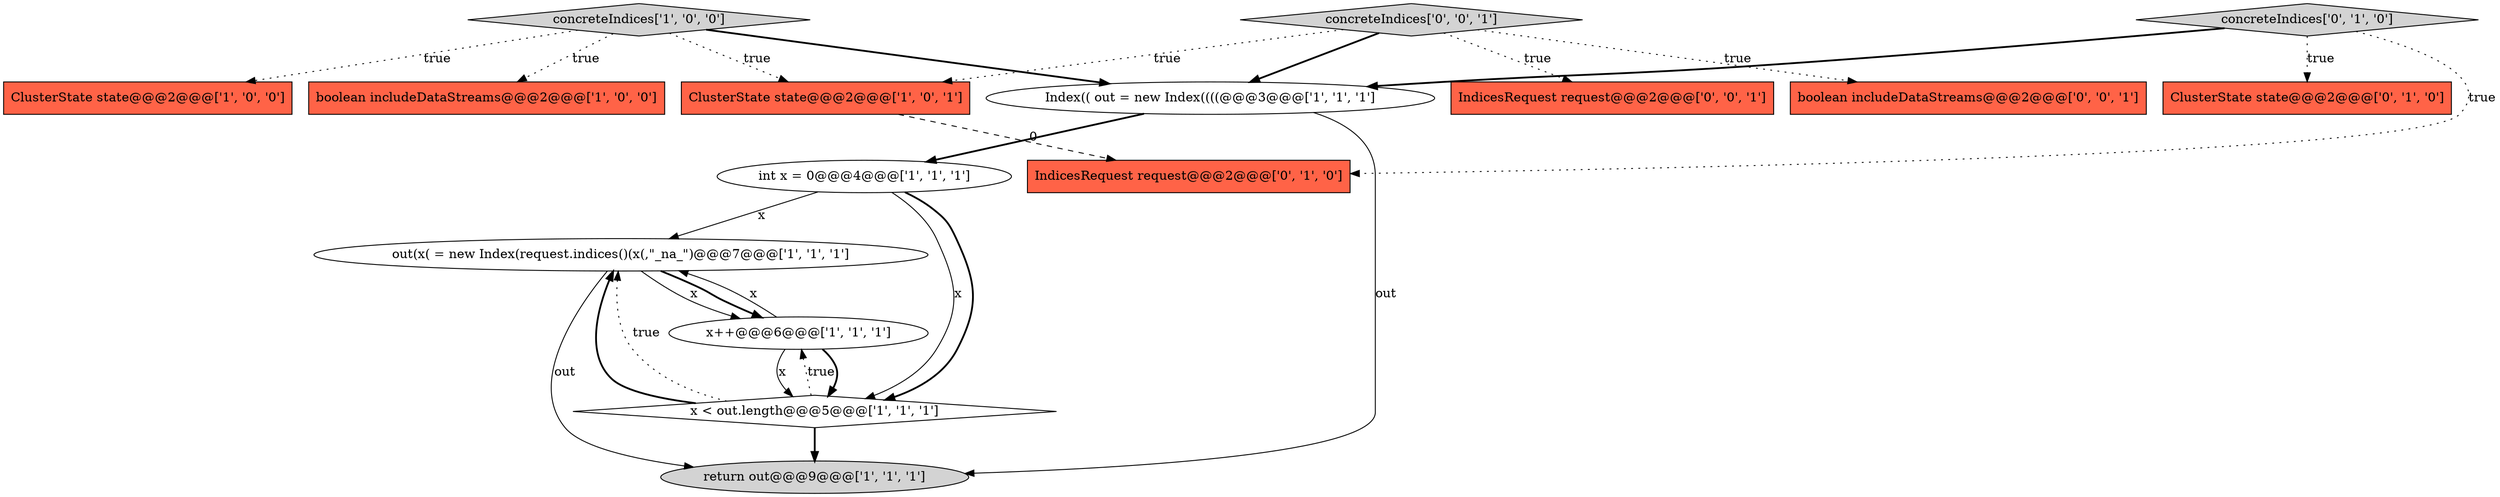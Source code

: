 digraph {
13 [style = filled, label = "IndicesRequest request@@@2@@@['0', '0', '1']", fillcolor = tomato, shape = box image = "AAA0AAABBB3BBB"];
11 [style = filled, label = "IndicesRequest request@@@2@@@['0', '1', '0']", fillcolor = tomato, shape = box image = "AAA1AAABBB2BBB"];
0 [style = filled, label = "ClusterState state@@@2@@@['1', '0', '0']", fillcolor = tomato, shape = box image = "AAA0AAABBB1BBB"];
2 [style = filled, label = "out(x( = new Index(request.indices()(x(,\"_na_\")@@@7@@@['1', '1', '1']", fillcolor = white, shape = ellipse image = "AAA0AAABBB1BBB"];
10 [style = filled, label = "ClusterState state@@@2@@@['0', '1', '0']", fillcolor = tomato, shape = box image = "AAA0AAABBB2BBB"];
3 [style = filled, label = "concreteIndices['1', '0', '0']", fillcolor = lightgray, shape = diamond image = "AAA0AAABBB1BBB"];
12 [style = filled, label = "concreteIndices['0', '1', '0']", fillcolor = lightgray, shape = diamond image = "AAA0AAABBB2BBB"];
7 [style = filled, label = "Index(( out = new Index((((@@@3@@@['1', '1', '1']", fillcolor = white, shape = ellipse image = "AAA0AAABBB1BBB"];
1 [style = filled, label = "boolean includeDataStreams@@@2@@@['1', '0', '0']", fillcolor = tomato, shape = box image = "AAA0AAABBB1BBB"];
5 [style = filled, label = "int x = 0@@@4@@@['1', '1', '1']", fillcolor = white, shape = ellipse image = "AAA0AAABBB1BBB"];
14 [style = filled, label = "boolean includeDataStreams@@@2@@@['0', '0', '1']", fillcolor = tomato, shape = box image = "AAA0AAABBB3BBB"];
9 [style = filled, label = "x < out.length@@@5@@@['1', '1', '1']", fillcolor = white, shape = diamond image = "AAA0AAABBB1BBB"];
15 [style = filled, label = "concreteIndices['0', '0', '1']", fillcolor = lightgray, shape = diamond image = "AAA0AAABBB3BBB"];
6 [style = filled, label = "ClusterState state@@@2@@@['1', '0', '1']", fillcolor = tomato, shape = box image = "AAA0AAABBB1BBB"];
8 [style = filled, label = "x++@@@6@@@['1', '1', '1']", fillcolor = white, shape = ellipse image = "AAA0AAABBB1BBB"];
4 [style = filled, label = "return out@@@9@@@['1', '1', '1']", fillcolor = lightgray, shape = ellipse image = "AAA0AAABBB1BBB"];
5->9 [style = solid, label="x"];
7->4 [style = solid, label="out"];
15->7 [style = bold, label=""];
5->9 [style = bold, label=""];
8->2 [style = solid, label="x"];
9->2 [style = bold, label=""];
9->4 [style = bold, label=""];
6->11 [style = dashed, label="0"];
8->9 [style = solid, label="x"];
3->6 [style = dotted, label="true"];
15->14 [style = dotted, label="true"];
12->7 [style = bold, label=""];
15->13 [style = dotted, label="true"];
9->8 [style = dotted, label="true"];
12->11 [style = dotted, label="true"];
2->4 [style = solid, label="out"];
7->5 [style = bold, label=""];
2->8 [style = solid, label="x"];
12->10 [style = dotted, label="true"];
3->7 [style = bold, label=""];
9->2 [style = dotted, label="true"];
15->6 [style = dotted, label="true"];
3->0 [style = dotted, label="true"];
8->9 [style = bold, label=""];
5->2 [style = solid, label="x"];
3->1 [style = dotted, label="true"];
2->8 [style = bold, label=""];
}
